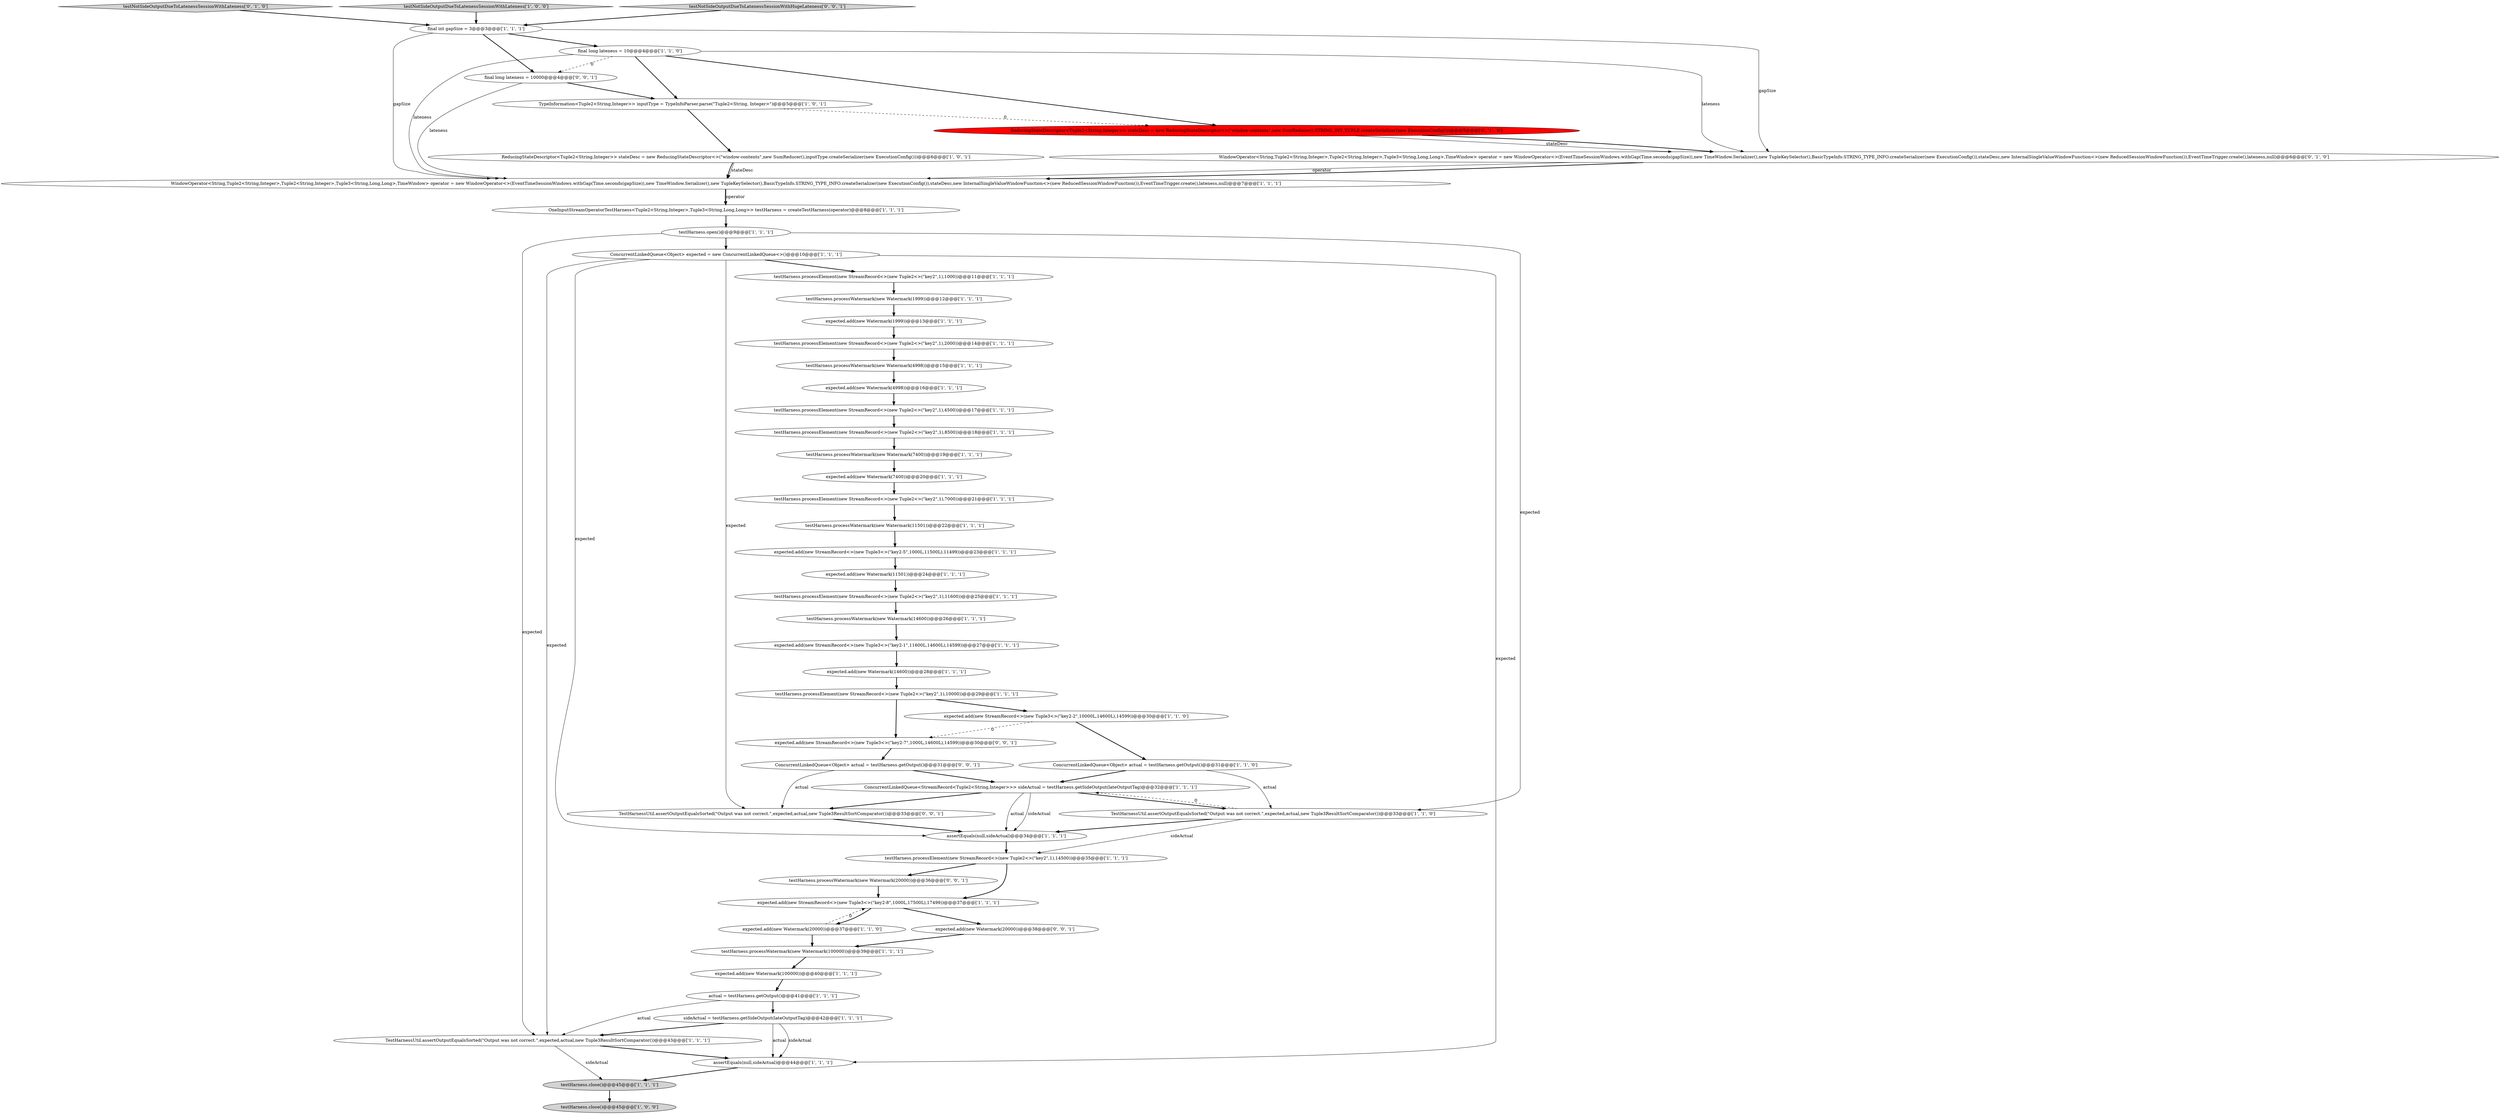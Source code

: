 digraph {
24 [style = filled, label = "ConcurrentLinkedQueue<Object> expected = new ConcurrentLinkedQueue<>()@@@10@@@['1', '1', '1']", fillcolor = white, shape = ellipse image = "AAA0AAABBB1BBB"];
32 [style = filled, label = "testHarness.processElement(new StreamRecord<>(new Tuple2<>(\"key2\",1),11600))@@@25@@@['1', '1', '1']", fillcolor = white, shape = ellipse image = "AAA0AAABBB1BBB"];
28 [style = filled, label = "testHarness.processElement(new StreamRecord<>(new Tuple2<>(\"key2\",1),7000))@@@21@@@['1', '1', '1']", fillcolor = white, shape = ellipse image = "AAA0AAABBB1BBB"];
25 [style = filled, label = "testHarness.processWatermark(new Watermark(100000))@@@39@@@['1', '1', '1']", fillcolor = white, shape = ellipse image = "AAA0AAABBB1BBB"];
4 [style = filled, label = "testHarness.processElement(new StreamRecord<>(new Tuple2<>(\"key2\",1),2000))@@@14@@@['1', '1', '1']", fillcolor = white, shape = ellipse image = "AAA0AAABBB1BBB"];
42 [style = filled, label = "expected.add(new StreamRecord<>(new Tuple3<>(\"key2-5\",1000L,11500L),11499))@@@23@@@['1', '1', '1']", fillcolor = white, shape = ellipse image = "AAA0AAABBB1BBB"];
44 [style = filled, label = "testNotSideOutputDueToLatenessSessionWithLateness['0', '1', '0']", fillcolor = lightgray, shape = diamond image = "AAA0AAABBB2BBB"];
12 [style = filled, label = "testHarness.processWatermark(new Watermark(4998))@@@15@@@['1', '1', '1']", fillcolor = white, shape = ellipse image = "AAA0AAABBB1BBB"];
21 [style = filled, label = "expected.add(new Watermark(11501))@@@24@@@['1', '1', '1']", fillcolor = white, shape = ellipse image = "AAA0AAABBB1BBB"];
50 [style = filled, label = "TestHarnessUtil.assertOutputEqualsSorted(\"Output was not correct.\",expected,actual,new Tuple3ResultSortComparator())@@@33@@@['0', '0', '1']", fillcolor = white, shape = ellipse image = "AAA0AAABBB3BBB"];
40 [style = filled, label = "testHarness.processElement(new StreamRecord<>(new Tuple2<>(\"key2\",1),10000))@@@29@@@['1', '1', '1']", fillcolor = white, shape = ellipse image = "AAA0AAABBB1BBB"];
43 [style = filled, label = "expected.add(new Watermark(100000))@@@40@@@['1', '1', '1']", fillcolor = white, shape = ellipse image = "AAA0AAABBB1BBB"];
1 [style = filled, label = "ConcurrentLinkedQueue<StreamRecord<Tuple2<String,Integer>>> sideActual = testHarness.getSideOutput(lateOutputTag)@@@32@@@['1', '1', '1']", fillcolor = white, shape = ellipse image = "AAA0AAABBB1BBB"];
3 [style = filled, label = "testHarness.processElement(new StreamRecord<>(new Tuple2<>(\"key2\",1),4500))@@@17@@@['1', '1', '1']", fillcolor = white, shape = ellipse image = "AAA0AAABBB1BBB"];
27 [style = filled, label = "expected.add(new Watermark(1999))@@@13@@@['1', '1', '1']", fillcolor = white, shape = ellipse image = "AAA0AAABBB1BBB"];
22 [style = filled, label = "testNotSideOutputDueToLatenessSessionWithLateness['1', '0', '0']", fillcolor = lightgray, shape = diamond image = "AAA0AAABBB1BBB"];
13 [style = filled, label = "TestHarnessUtil.assertOutputEqualsSorted(\"Output was not correct.\",expected,actual,new Tuple3ResultSortComparator())@@@33@@@['1', '1', '0']", fillcolor = white, shape = ellipse image = "AAA0AAABBB1BBB"];
26 [style = filled, label = "testHarness.processWatermark(new Watermark(1999))@@@12@@@['1', '1', '1']", fillcolor = white, shape = ellipse image = "AAA0AAABBB1BBB"];
2 [style = filled, label = "WindowOperator<String,Tuple2<String,Integer>,Tuple2<String,Integer>,Tuple3<String,Long,Long>,TimeWindow> operator = new WindowOperator<>(EventTimeSessionWindows.withGap(Time.seconds(gapSize)),new TimeWindow.Serializer(),new TupleKeySelector(),BasicTypeInfo.STRING_TYPE_INFO.createSerializer(new ExecutionConfig()),stateDesc,new InternalSingleValueWindowFunction<>(new ReducedSessionWindowFunction()),EventTimeTrigger.create(),lateness,null)@@@7@@@['1', '1', '1']", fillcolor = white, shape = ellipse image = "AAA0AAABBB1BBB"];
30 [style = filled, label = "assertEquals(null,sideActual)@@@44@@@['1', '1', '1']", fillcolor = white, shape = ellipse image = "AAA0AAABBB1BBB"];
38 [style = filled, label = "sideActual = testHarness.getSideOutput(lateOutputTag)@@@42@@@['1', '1', '1']", fillcolor = white, shape = ellipse image = "AAA0AAABBB1BBB"];
35 [style = filled, label = "expected.add(new StreamRecord<>(new Tuple3<>(\"key2-8\",1000L,17500L),17499))@@@37@@@['1', '1', '1']", fillcolor = white, shape = ellipse image = "AAA0AAABBB1BBB"];
10 [style = filled, label = "actual = testHarness.getOutput()@@@41@@@['1', '1', '1']", fillcolor = white, shape = ellipse image = "AAA0AAABBB1BBB"];
34 [style = filled, label = "testHarness.processElement(new StreamRecord<>(new Tuple2<>(\"key2\",1),1000))@@@11@@@['1', '1', '1']", fillcolor = white, shape = ellipse image = "AAA0AAABBB1BBB"];
0 [style = filled, label = "ConcurrentLinkedQueue<Object> actual = testHarness.getOutput()@@@31@@@['1', '1', '0']", fillcolor = white, shape = ellipse image = "AAA0AAABBB1BBB"];
41 [style = filled, label = "TypeInformation<Tuple2<String,Integer>> inputType = TypeInfoParser.parse(\"Tuple2<String, Integer>\")@@@5@@@['1', '0', '1']", fillcolor = white, shape = ellipse image = "AAA0AAABBB1BBB"];
33 [style = filled, label = "expected.add(new StreamRecord<>(new Tuple3<>(\"key2-2\",10000L,14600L),14599))@@@30@@@['1', '1', '0']", fillcolor = white, shape = ellipse image = "AAA0AAABBB1BBB"];
36 [style = filled, label = "OneInputStreamOperatorTestHarness<Tuple2<String,Integer>,Tuple3<String,Long,Long>> testHarness = createTestHarness(operator)@@@8@@@['1', '1', '1']", fillcolor = white, shape = ellipse image = "AAA0AAABBB1BBB"];
31 [style = filled, label = "final int gapSize = 3@@@3@@@['1', '1', '1']", fillcolor = white, shape = ellipse image = "AAA0AAABBB1BBB"];
16 [style = filled, label = "expected.add(new StreamRecord<>(new Tuple3<>(\"key2-1\",11600L,14600L),14599))@@@27@@@['1', '1', '1']", fillcolor = white, shape = ellipse image = "AAA0AAABBB1BBB"];
51 [style = filled, label = "ConcurrentLinkedQueue<Object> actual = testHarness.getOutput()@@@31@@@['0', '0', '1']", fillcolor = white, shape = ellipse image = "AAA0AAABBB3BBB"];
19 [style = filled, label = "testHarness.close()@@@45@@@['1', '1', '1']", fillcolor = lightgray, shape = ellipse image = "AAA0AAABBB1BBB"];
8 [style = filled, label = "TestHarnessUtil.assertOutputEqualsSorted(\"Output was not correct.\",expected,actual,new Tuple3ResultSortComparator())@@@43@@@['1', '1', '1']", fillcolor = white, shape = ellipse image = "AAA0AAABBB1BBB"];
37 [style = filled, label = "testHarness.open()@@@9@@@['1', '1', '1']", fillcolor = white, shape = ellipse image = "AAA0AAABBB1BBB"];
9 [style = filled, label = "assertEquals(null,sideActual)@@@34@@@['1', '1', '1']", fillcolor = white, shape = ellipse image = "AAA0AAABBB1BBB"];
15 [style = filled, label = "testHarness.processElement(new StreamRecord<>(new Tuple2<>(\"key2\",1),8500))@@@18@@@['1', '1', '1']", fillcolor = white, shape = ellipse image = "AAA0AAABBB1BBB"];
53 [style = filled, label = "testHarness.processWatermark(new Watermark(20000))@@@36@@@['0', '0', '1']", fillcolor = white, shape = ellipse image = "AAA0AAABBB3BBB"];
20 [style = filled, label = "expected.add(new Watermark(4998))@@@16@@@['1', '1', '1']", fillcolor = white, shape = ellipse image = "AAA0AAABBB1BBB"];
39 [style = filled, label = "testHarness.processWatermark(new Watermark(14600))@@@26@@@['1', '1', '1']", fillcolor = white, shape = ellipse image = "AAA0AAABBB1BBB"];
18 [style = filled, label = "expected.add(new Watermark(14600))@@@28@@@['1', '1', '1']", fillcolor = white, shape = ellipse image = "AAA0AAABBB1BBB"];
49 [style = filled, label = "expected.add(new Watermark(20000))@@@38@@@['0', '0', '1']", fillcolor = white, shape = ellipse image = "AAA0AAABBB3BBB"];
52 [style = filled, label = "testNotSideOutputDueToLatenessSessionWithHugeLateness['0', '0', '1']", fillcolor = lightgray, shape = diamond image = "AAA0AAABBB3BBB"];
7 [style = filled, label = "expected.add(new Watermark(20000))@@@37@@@['1', '1', '0']", fillcolor = white, shape = ellipse image = "AAA0AAABBB1BBB"];
17 [style = filled, label = "final long lateness = 10@@@4@@@['1', '1', '0']", fillcolor = white, shape = ellipse image = "AAA0AAABBB1BBB"];
29 [style = filled, label = "expected.add(new Watermark(7400))@@@20@@@['1', '1', '1']", fillcolor = white, shape = ellipse image = "AAA0AAABBB1BBB"];
14 [style = filled, label = "testHarness.processElement(new StreamRecord<>(new Tuple2<>(\"key2\",1),14500))@@@35@@@['1', '1', '1']", fillcolor = white, shape = ellipse image = "AAA0AAABBB1BBB"];
48 [style = filled, label = "expected.add(new StreamRecord<>(new Tuple3<>(\"key2-7\",1000L,14600L),14599))@@@30@@@['0', '0', '1']", fillcolor = white, shape = ellipse image = "AAA0AAABBB3BBB"];
6 [style = filled, label = "testHarness.processWatermark(new Watermark(7400))@@@19@@@['1', '1', '1']", fillcolor = white, shape = ellipse image = "AAA0AAABBB1BBB"];
45 [style = filled, label = "WindowOperator<String,Tuple2<String,Integer>,Tuple2<String,Integer>,Tuple3<String,Long,Long>,TimeWindow> operator = new WindowOperator<>(EventTimeSessionWindows.withGap(Time.seconds(gapSize)),new TimeWindow.Serializer(),new TupleKeySelector(),BasicTypeInfo.STRING_TYPE_INFO.createSerializer(new ExecutionConfig()),stateDesc,new InternalSingleValueWindowFunction<>(new ReducedSessionWindowFunction()),EventTimeTrigger.create(),lateness,null)@@@6@@@['0', '1', '0']", fillcolor = white, shape = ellipse image = "AAA0AAABBB2BBB"];
5 [style = filled, label = "testHarness.close()@@@45@@@['1', '0', '0']", fillcolor = lightgray, shape = ellipse image = "AAA0AAABBB1BBB"];
11 [style = filled, label = "ReducingStateDescriptor<Tuple2<String,Integer>> stateDesc = new ReducingStateDescriptor<>(\"window-contents\",new SumReducer(),inputType.createSerializer(new ExecutionConfig()))@@@6@@@['1', '0', '1']", fillcolor = white, shape = ellipse image = "AAA0AAABBB1BBB"];
46 [style = filled, label = "ReducingStateDescriptor<Tuple2<String,Integer>> stateDesc = new ReducingStateDescriptor<>(\"window-contents\",new SumReducer(),STRING_INT_TUPLE.createSerializer(new ExecutionConfig()))@@@5@@@['0', '1', '0']", fillcolor = red, shape = ellipse image = "AAA1AAABBB2BBB"];
47 [style = filled, label = "final long lateness = 10000@@@4@@@['0', '0', '1']", fillcolor = white, shape = ellipse image = "AAA0AAABBB3BBB"];
23 [style = filled, label = "testHarness.processWatermark(new Watermark(11501))@@@22@@@['1', '1', '1']", fillcolor = white, shape = ellipse image = "AAA0AAABBB1BBB"];
8->30 [style = bold, label=""];
17->2 [style = solid, label="lateness"];
14->35 [style = bold, label=""];
51->50 [style = solid, label="actual"];
38->30 [style = solid, label="sideActual"];
24->34 [style = bold, label=""];
25->43 [style = bold, label=""];
51->1 [style = bold, label=""];
41->11 [style = bold, label=""];
1->13 [style = bold, label=""];
6->29 [style = bold, label=""];
17->47 [style = dashed, label="0"];
33->0 [style = bold, label=""];
19->5 [style = bold, label=""];
48->51 [style = bold, label=""];
34->26 [style = bold, label=""];
17->45 [style = solid, label="lateness"];
7->35 [style = dashed, label="0"];
2->36 [style = bold, label=""];
9->14 [style = bold, label=""];
42->21 [style = bold, label=""];
35->7 [style = bold, label=""];
1->50 [style = bold, label=""];
17->41 [style = bold, label=""];
8->19 [style = solid, label="sideActual"];
20->3 [style = bold, label=""];
41->46 [style = dashed, label="0"];
53->35 [style = bold, label=""];
30->19 [style = bold, label=""];
26->27 [style = bold, label=""];
49->25 [style = bold, label=""];
38->30 [style = solid, label="actual"];
0->13 [style = solid, label="actual"];
47->41 [style = bold, label=""];
43->10 [style = bold, label=""];
31->47 [style = bold, label=""];
36->37 [style = bold, label=""];
37->13 [style = solid, label="expected"];
45->2 [style = solid, label="operator"];
17->46 [style = bold, label=""];
16->18 [style = bold, label=""];
39->16 [style = bold, label=""];
37->24 [style = bold, label=""];
11->2 [style = solid, label="stateDesc"];
1->9 [style = solid, label="actual"];
46->45 [style = solid, label="stateDesc"];
33->48 [style = dashed, label="0"];
24->50 [style = solid, label="expected"];
18->40 [style = bold, label=""];
12->20 [style = bold, label=""];
31->2 [style = solid, label="gapSize"];
35->49 [style = bold, label=""];
47->2 [style = solid, label="lateness"];
45->2 [style = bold, label=""];
23->42 [style = bold, label=""];
40->33 [style = bold, label=""];
28->23 [style = bold, label=""];
0->1 [style = bold, label=""];
4->12 [style = bold, label=""];
24->30 [style = solid, label="expected"];
32->39 [style = bold, label=""];
13->9 [style = bold, label=""];
38->8 [style = bold, label=""];
31->17 [style = bold, label=""];
14->53 [style = bold, label=""];
44->31 [style = bold, label=""];
13->14 [style = solid, label="sideActual"];
10->38 [style = bold, label=""];
24->8 [style = solid, label="expected"];
50->9 [style = bold, label=""];
40->48 [style = bold, label=""];
37->8 [style = solid, label="expected"];
22->31 [style = bold, label=""];
31->45 [style = solid, label="gapSize"];
15->6 [style = bold, label=""];
3->15 [style = bold, label=""];
13->1 [style = dashed, label="0"];
11->2 [style = bold, label=""];
29->28 [style = bold, label=""];
27->4 [style = bold, label=""];
1->9 [style = solid, label="sideActual"];
10->8 [style = solid, label="actual"];
24->9 [style = solid, label="expected"];
2->36 [style = solid, label="operator"];
21->32 [style = bold, label=""];
52->31 [style = bold, label=""];
46->45 [style = bold, label=""];
7->25 [style = bold, label=""];
}
